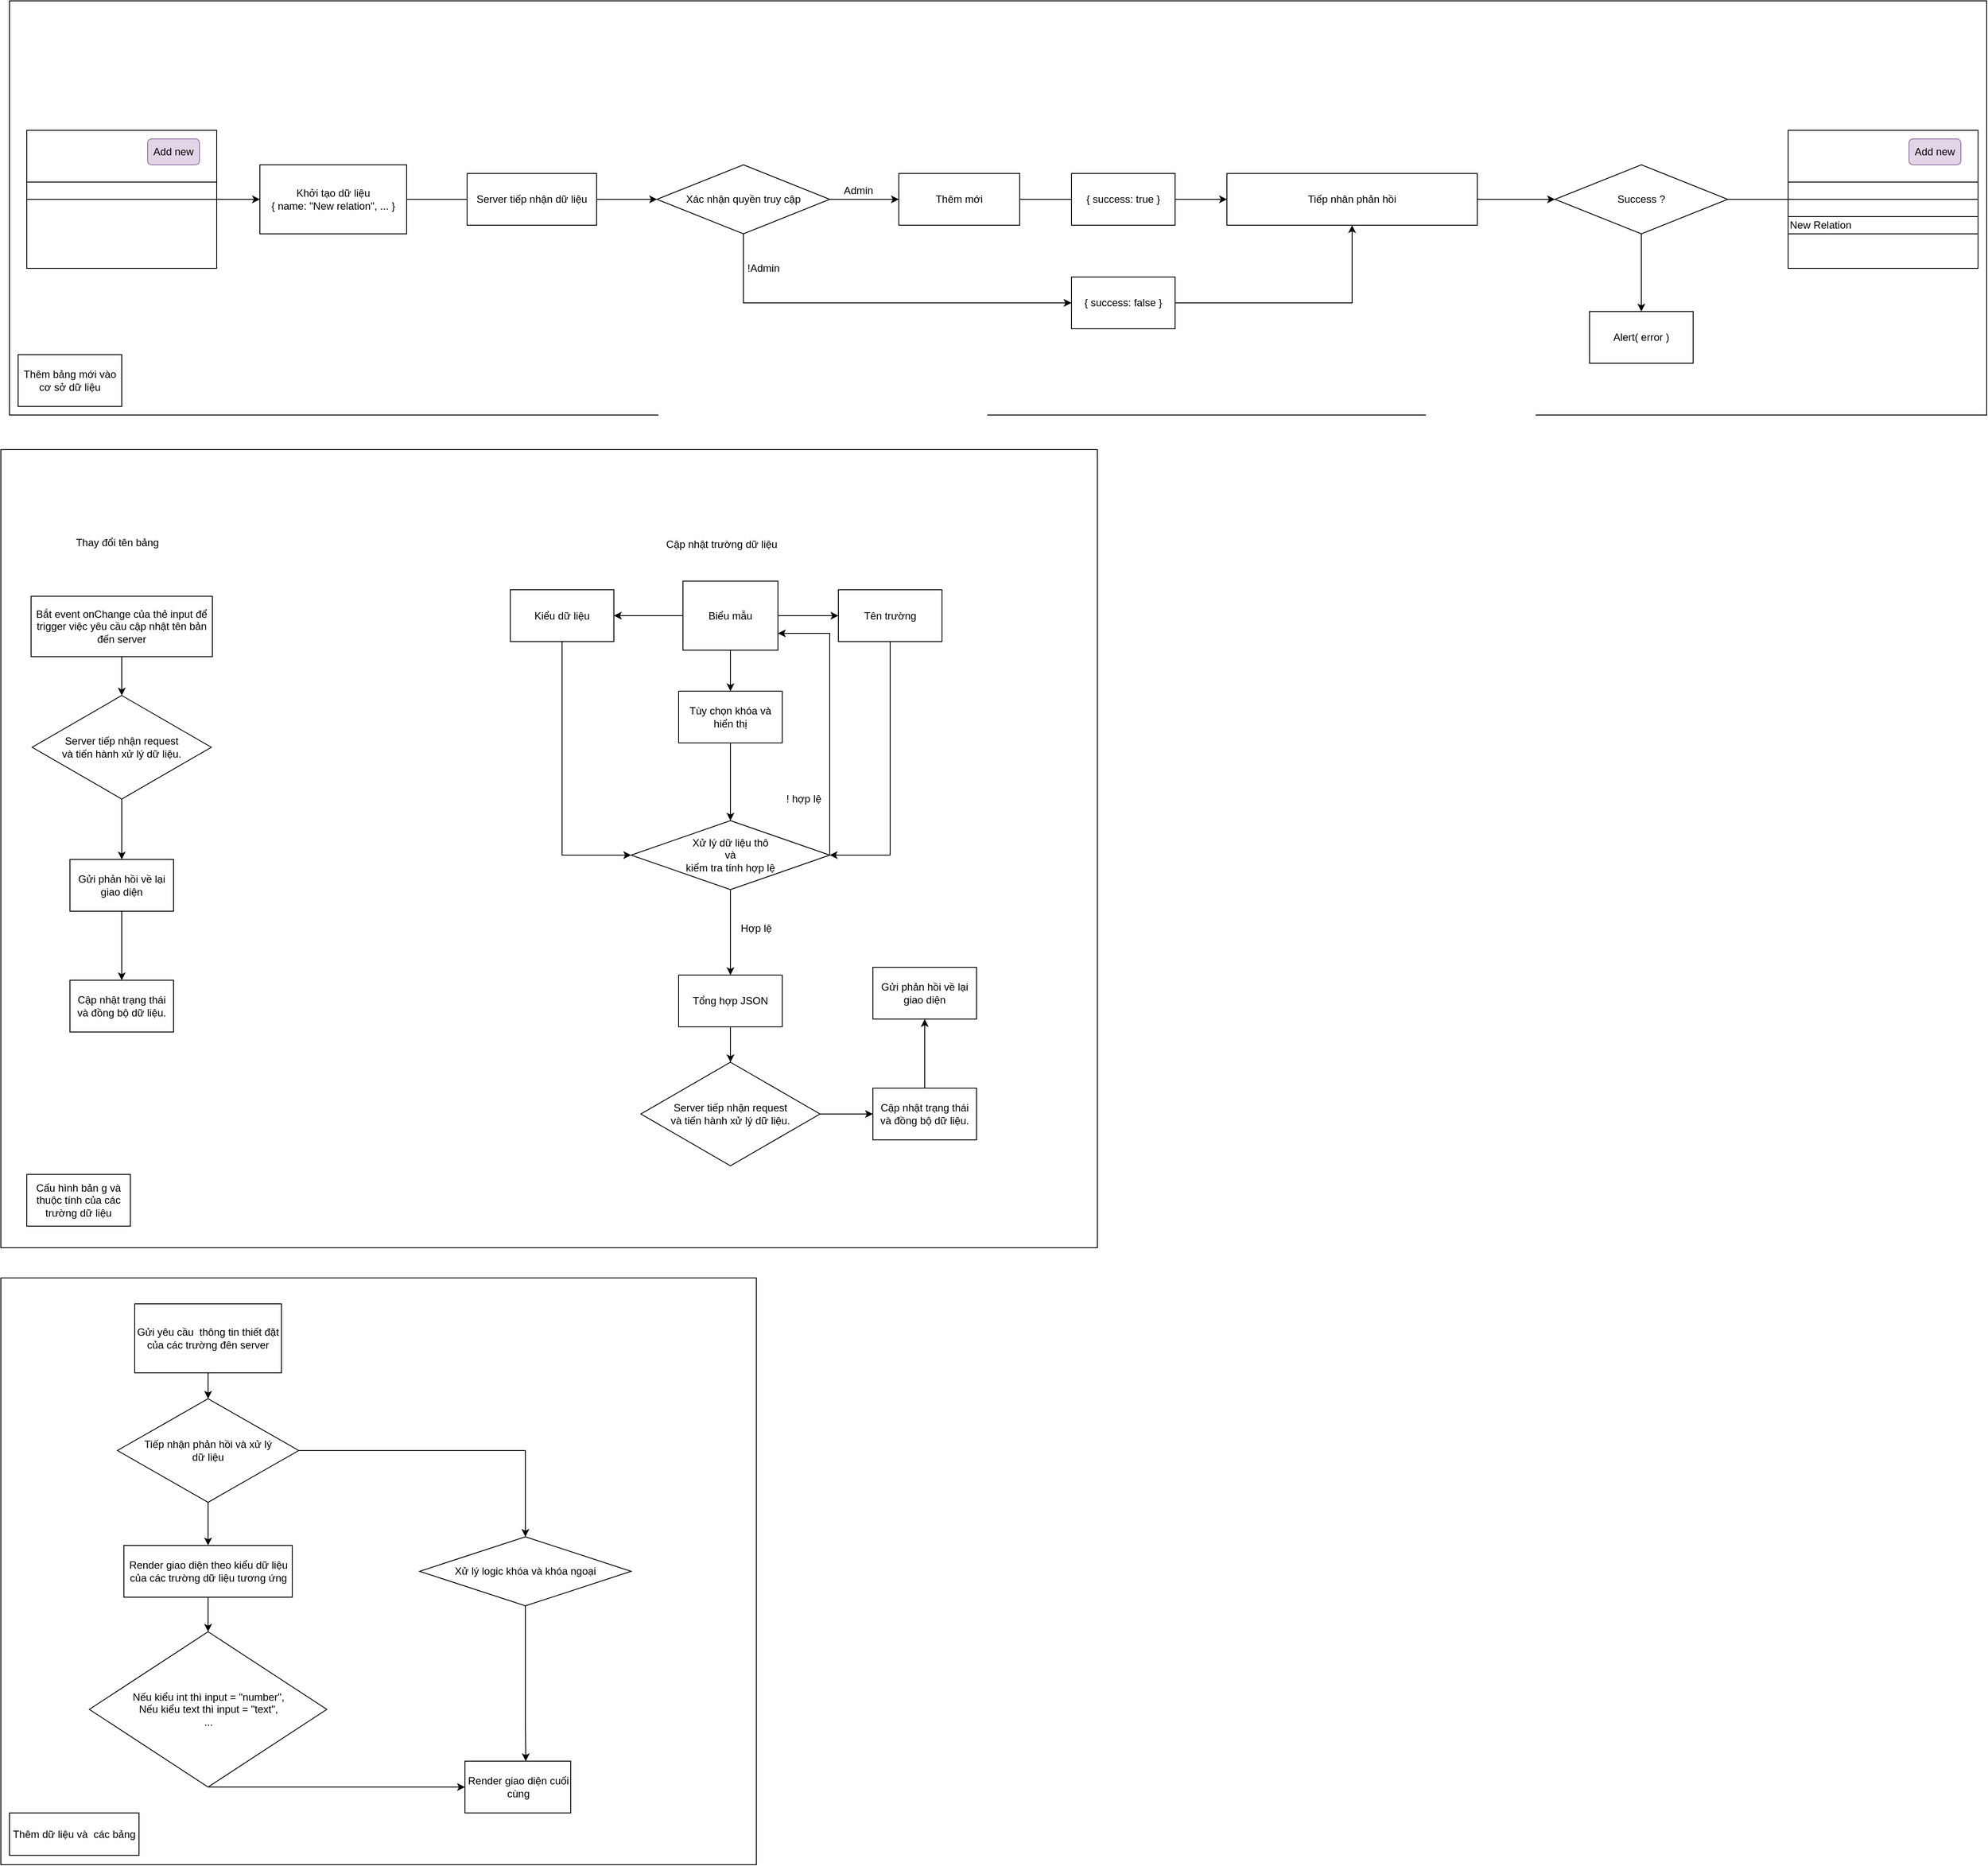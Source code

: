 <mxfile version="20.6.0" type="github">
  <diagram id="C5RBs43oDa-KdzZeNtuy" name="Page-1">
    <mxGraphModel dx="1360" dy="834" grid="1" gridSize="10" guides="1" tooltips="1" connect="1" arrows="1" fold="1" page="1" pageScale="1" pageWidth="827" pageHeight="1169" math="0" shadow="0">
      <root>
        <mxCell id="WIyWlLk6GJQsqaUBKTNV-0" />
        <mxCell id="WIyWlLk6GJQsqaUBKTNV-1" parent="WIyWlLk6GJQsqaUBKTNV-0" />
        <mxCell id="XWecdgJLz6n113rmZtf5-0" value="" style="rounded=0;whiteSpace=wrap;html=1;" vertex="1" parent="WIyWlLk6GJQsqaUBKTNV-1">
          <mxGeometry x="30" y="40" width="2290" height="480" as="geometry" />
        </mxCell>
        <mxCell id="XWecdgJLz6n113rmZtf5-1" value="Thêm bảng mới vào cơ sở dữ liệu" style="rounded=0;whiteSpace=wrap;html=1;" vertex="1" parent="WIyWlLk6GJQsqaUBKTNV-1">
          <mxGeometry x="40" y="450" width="120" height="60" as="geometry" />
        </mxCell>
        <mxCell id="XWecdgJLz6n113rmZtf5-10" value="" style="endArrow=classic;html=1;rounded=0;exitX=1;exitY=0.5;exitDx=0;exitDy=0;" edge="1" parent="WIyWlLk6GJQsqaUBKTNV-1" source="XWecdgJLz6n113rmZtf5-3" target="XWecdgJLz6n113rmZtf5-11">
          <mxGeometry width="50" height="50" relative="1" as="geometry">
            <mxPoint x="390" y="350" as="sourcePoint" />
            <mxPoint x="440" y="300" as="targetPoint" />
          </mxGeometry>
        </mxCell>
        <mxCell id="XWecdgJLz6n113rmZtf5-11" value="Khởi tạo dữ liệu&lt;br&gt;{ name: &quot;New relation&quot;, ... }" style="rounded=0;whiteSpace=wrap;html=1;" vertex="1" parent="WIyWlLk6GJQsqaUBKTNV-1">
          <mxGeometry x="320" y="230" width="170" height="80" as="geometry" />
        </mxCell>
        <mxCell id="XWecdgJLz6n113rmZtf5-26" value="" style="edgeStyle=orthogonalEdgeStyle;rounded=0;orthogonalLoop=1;jettySize=auto;html=1;" edge="1" parent="WIyWlLk6GJQsqaUBKTNV-1" source="XWecdgJLz6n113rmZtf5-12" target="XWecdgJLz6n113rmZtf5-25">
          <mxGeometry relative="1" as="geometry" />
        </mxCell>
        <mxCell id="XWecdgJLz6n113rmZtf5-38" style="edgeStyle=orthogonalEdgeStyle;rounded=0;orthogonalLoop=1;jettySize=auto;html=1;entryX=0;entryY=0.5;entryDx=0;entryDy=0;" edge="1" parent="WIyWlLk6GJQsqaUBKTNV-1" source="XWecdgJLz6n113rmZtf5-12" target="XWecdgJLz6n113rmZtf5-34">
          <mxGeometry relative="1" as="geometry">
            <Array as="points">
              <mxPoint x="880" y="390" />
            </Array>
          </mxGeometry>
        </mxCell>
        <mxCell id="XWecdgJLz6n113rmZtf5-12" value="Xác nhận quyền truy cập" style="rhombus;whiteSpace=wrap;html=1;" vertex="1" parent="WIyWlLk6GJQsqaUBKTNV-1">
          <mxGeometry x="780" y="230" width="200" height="80" as="geometry" />
        </mxCell>
        <mxCell id="XWecdgJLz6n113rmZtf5-16" value="Thêm mới" style="rounded=0;whiteSpace=wrap;html=1;" vertex="1" parent="WIyWlLk6GJQsqaUBKTNV-1">
          <mxGeometry x="1060" y="240" width="140" height="60" as="geometry" />
        </mxCell>
        <mxCell id="XWecdgJLz6n113rmZtf5-18" value="" style="endArrow=classic;html=1;rounded=0;exitX=1;exitY=0.5;exitDx=0;exitDy=0;" edge="1" parent="WIyWlLk6GJQsqaUBKTNV-1" source="XWecdgJLz6n113rmZtf5-11" target="XWecdgJLz6n113rmZtf5-12">
          <mxGeometry width="50" height="50" relative="1" as="geometry">
            <mxPoint x="820" y="240" as="sourcePoint" />
            <mxPoint x="870" y="190" as="targetPoint" />
          </mxGeometry>
        </mxCell>
        <mxCell id="XWecdgJLz6n113rmZtf5-19" value="" style="endArrow=classic;html=1;rounded=0;exitX=1;exitY=0.5;exitDx=0;exitDy=0;entryX=0;entryY=0.5;entryDx=0;entryDy=0;" edge="1" parent="WIyWlLk6GJQsqaUBKTNV-1" source="XWecdgJLz6n113rmZtf5-12" target="XWecdgJLz6n113rmZtf5-16">
          <mxGeometry width="50" height="50" relative="1" as="geometry">
            <mxPoint x="820" y="240" as="sourcePoint" />
            <mxPoint x="870" y="190" as="targetPoint" />
          </mxGeometry>
        </mxCell>
        <mxCell id="XWecdgJLz6n113rmZtf5-23" value="Server tiếp nhận dữ liệu" style="rounded=0;whiteSpace=wrap;html=1;" vertex="1" parent="WIyWlLk6GJQsqaUBKTNV-1">
          <mxGeometry x="560" y="240" width="150" height="60" as="geometry" />
        </mxCell>
        <mxCell id="XWecdgJLz6n113rmZtf5-24" value="Admin&amp;nbsp;" style="text;html=1;strokeColor=none;fillColor=none;align=center;verticalAlign=middle;whiteSpace=wrap;rounded=0;" vertex="1" parent="WIyWlLk6GJQsqaUBKTNV-1">
          <mxGeometry x="950" y="220" width="130" height="80" as="geometry" />
        </mxCell>
        <mxCell id="XWecdgJLz6n113rmZtf5-41" value="" style="edgeStyle=orthogonalEdgeStyle;rounded=0;orthogonalLoop=1;jettySize=auto;html=1;" edge="1" parent="WIyWlLk6GJQsqaUBKTNV-1" source="XWecdgJLz6n113rmZtf5-25" target="XWecdgJLz6n113rmZtf5-40">
          <mxGeometry relative="1" as="geometry" />
        </mxCell>
        <mxCell id="XWecdgJLz6n113rmZtf5-25" value="Tiếp nhân phản hồi" style="whiteSpace=wrap;html=1;" vertex="1" parent="WIyWlLk6GJQsqaUBKTNV-1">
          <mxGeometry x="1440" y="240" width="290" height="60" as="geometry" />
        </mxCell>
        <mxCell id="XWecdgJLz6n113rmZtf5-30" value="!Admin&amp;nbsp;" style="text;html=1;strokeColor=none;fillColor=none;align=center;verticalAlign=middle;whiteSpace=wrap;rounded=0;" vertex="1" parent="WIyWlLk6GJQsqaUBKTNV-1">
          <mxGeometry x="840" y="310" width="130" height="80" as="geometry" />
        </mxCell>
        <mxCell id="XWecdgJLz6n113rmZtf5-33" value="{ success: true }" style="rounded=0;whiteSpace=wrap;html=1;" vertex="1" parent="WIyWlLk6GJQsqaUBKTNV-1">
          <mxGeometry x="1260" y="240" width="120" height="60" as="geometry" />
        </mxCell>
        <mxCell id="XWecdgJLz6n113rmZtf5-39" style="edgeStyle=orthogonalEdgeStyle;rounded=0;orthogonalLoop=1;jettySize=auto;html=1;entryX=0.5;entryY=1;entryDx=0;entryDy=0;" edge="1" parent="WIyWlLk6GJQsqaUBKTNV-1" source="XWecdgJLz6n113rmZtf5-34" target="XWecdgJLz6n113rmZtf5-25">
          <mxGeometry relative="1" as="geometry">
            <Array as="points">
              <mxPoint x="1585" y="390" />
            </Array>
          </mxGeometry>
        </mxCell>
        <mxCell id="XWecdgJLz6n113rmZtf5-34" value="{ success: false }" style="rounded=0;whiteSpace=wrap;html=1;" vertex="1" parent="WIyWlLk6GJQsqaUBKTNV-1">
          <mxGeometry x="1260" y="360" width="120" height="60" as="geometry" />
        </mxCell>
        <mxCell id="XWecdgJLz6n113rmZtf5-43" value="" style="edgeStyle=orthogonalEdgeStyle;rounded=0;orthogonalLoop=1;jettySize=auto;html=1;" edge="1" parent="WIyWlLk6GJQsqaUBKTNV-1" source="XWecdgJLz6n113rmZtf5-40" target="XWecdgJLz6n113rmZtf5-42">
          <mxGeometry relative="1" as="geometry" />
        </mxCell>
        <mxCell id="XWecdgJLz6n113rmZtf5-53" value="" style="edgeStyle=orthogonalEdgeStyle;rounded=0;orthogonalLoop=1;jettySize=auto;html=1;" edge="1" parent="WIyWlLk6GJQsqaUBKTNV-1" source="XWecdgJLz6n113rmZtf5-40" target="XWecdgJLz6n113rmZtf5-52">
          <mxGeometry relative="1" as="geometry" />
        </mxCell>
        <mxCell id="XWecdgJLz6n113rmZtf5-40" value="Success ?" style="rhombus;whiteSpace=wrap;html=1;" vertex="1" parent="WIyWlLk6GJQsqaUBKTNV-1">
          <mxGeometry x="1820" y="230" width="200" height="80" as="geometry" />
        </mxCell>
        <mxCell id="XWecdgJLz6n113rmZtf5-42" value="" style="whiteSpace=wrap;html=1;" vertex="1" parent="WIyWlLk6GJQsqaUBKTNV-1">
          <mxGeometry x="2140" y="240" width="120" height="60" as="geometry" />
        </mxCell>
        <mxCell id="XWecdgJLz6n113rmZtf5-44" value="" style="group" vertex="1" connectable="0" parent="WIyWlLk6GJQsqaUBKTNV-1">
          <mxGeometry x="50" y="190" width="220" height="160" as="geometry" />
        </mxCell>
        <mxCell id="XWecdgJLz6n113rmZtf5-46" value="" style="group" vertex="1" connectable="0" parent="XWecdgJLz6n113rmZtf5-44">
          <mxGeometry width="220" height="160" as="geometry" />
        </mxCell>
        <mxCell id="XWecdgJLz6n113rmZtf5-3" value="" style="rounded=0;whiteSpace=wrap;html=1;" vertex="1" parent="XWecdgJLz6n113rmZtf5-46">
          <mxGeometry width="220" height="160" as="geometry" />
        </mxCell>
        <mxCell id="XWecdgJLz6n113rmZtf5-4" value="Add new" style="rounded=1;whiteSpace=wrap;html=1;fillColor=#e1d5e7;strokeColor=#9673a6;" vertex="1" parent="XWecdgJLz6n113rmZtf5-46">
          <mxGeometry x="140" y="10" width="60" height="30" as="geometry" />
        </mxCell>
        <mxCell id="XWecdgJLz6n113rmZtf5-8" value="" style="rounded=0;whiteSpace=wrap;html=1;" vertex="1" parent="XWecdgJLz6n113rmZtf5-46">
          <mxGeometry y="60" width="220" height="20" as="geometry" />
        </mxCell>
        <mxCell id="XWecdgJLz6n113rmZtf5-47" value="" style="group" vertex="1" connectable="0" parent="WIyWlLk6GJQsqaUBKTNV-1">
          <mxGeometry x="2090" y="190" width="220" height="160" as="geometry" />
        </mxCell>
        <mxCell id="XWecdgJLz6n113rmZtf5-48" value="" style="rounded=0;whiteSpace=wrap;html=1;" vertex="1" parent="XWecdgJLz6n113rmZtf5-47">
          <mxGeometry width="220" height="160" as="geometry" />
        </mxCell>
        <mxCell id="XWecdgJLz6n113rmZtf5-49" value="Add new" style="rounded=1;whiteSpace=wrap;html=1;fillColor=#e1d5e7;strokeColor=#9673a6;" vertex="1" parent="XWecdgJLz6n113rmZtf5-47">
          <mxGeometry x="140" y="10" width="60" height="30" as="geometry" />
        </mxCell>
        <mxCell id="XWecdgJLz6n113rmZtf5-50" value="" style="rounded=0;whiteSpace=wrap;html=1;" vertex="1" parent="XWecdgJLz6n113rmZtf5-47">
          <mxGeometry y="60" width="220" height="20" as="geometry" />
        </mxCell>
        <mxCell id="XWecdgJLz6n113rmZtf5-51" value="New Relation" style="rounded=0;whiteSpace=wrap;html=1;align=left;" vertex="1" parent="XWecdgJLz6n113rmZtf5-47">
          <mxGeometry y="100" width="220" height="20" as="geometry" />
        </mxCell>
        <mxCell id="XWecdgJLz6n113rmZtf5-52" value="Alert( error )" style="whiteSpace=wrap;html=1;" vertex="1" parent="WIyWlLk6GJQsqaUBKTNV-1">
          <mxGeometry x="1860" y="400" width="120" height="60" as="geometry" />
        </mxCell>
        <mxCell id="XWecdgJLz6n113rmZtf5-54" value="" style="rounded=0;whiteSpace=wrap;html=1;" vertex="1" parent="WIyWlLk6GJQsqaUBKTNV-1">
          <mxGeometry x="20" y="560" width="1270" height="925" as="geometry" />
        </mxCell>
        <mxCell id="XWecdgJLz6n113rmZtf5-55" value="Cấu hình bản g và thuộc tính của các trường dữ liệu" style="rounded=0;whiteSpace=wrap;html=1;" vertex="1" parent="WIyWlLk6GJQsqaUBKTNV-1">
          <mxGeometry x="50" y="1400" width="120" height="60" as="geometry" />
        </mxCell>
        <mxCell id="XWecdgJLz6n113rmZtf5-75" value="Thay đổi tên bảng" style="text;html=1;strokeColor=none;fillColor=none;align=center;verticalAlign=middle;whiteSpace=wrap;rounded=0;" vertex="1" parent="WIyWlLk6GJQsqaUBKTNV-1">
          <mxGeometry x="50" y="640" width="210" height="55" as="geometry" />
        </mxCell>
        <mxCell id="XWecdgJLz6n113rmZtf5-76" value="Cập nhật trường dữ liệu" style="text;html=1;strokeColor=none;fillColor=none;align=center;verticalAlign=middle;whiteSpace=wrap;rounded=0;" vertex="1" parent="WIyWlLk6GJQsqaUBKTNV-1">
          <mxGeometry x="715" y="640" width="280" height="60" as="geometry" />
        </mxCell>
        <mxCell id="XWecdgJLz6n113rmZtf5-79" value="" style="edgeStyle=orthogonalEdgeStyle;rounded=0;orthogonalLoop=1;jettySize=auto;html=1;" edge="1" parent="WIyWlLk6GJQsqaUBKTNV-1" source="XWecdgJLz6n113rmZtf5-77" target="XWecdgJLz6n113rmZtf5-78">
          <mxGeometry relative="1" as="geometry" />
        </mxCell>
        <mxCell id="XWecdgJLz6n113rmZtf5-82" value="" style="edgeStyle=orthogonalEdgeStyle;rounded=0;orthogonalLoop=1;jettySize=auto;html=1;" edge="1" parent="WIyWlLk6GJQsqaUBKTNV-1" source="XWecdgJLz6n113rmZtf5-77" target="XWecdgJLz6n113rmZtf5-81">
          <mxGeometry relative="1" as="geometry" />
        </mxCell>
        <mxCell id="XWecdgJLz6n113rmZtf5-83" style="edgeStyle=orthogonalEdgeStyle;rounded=0;orthogonalLoop=1;jettySize=auto;html=1;" edge="1" parent="WIyWlLk6GJQsqaUBKTNV-1" source="XWecdgJLz6n113rmZtf5-77" target="XWecdgJLz6n113rmZtf5-80">
          <mxGeometry relative="1" as="geometry" />
        </mxCell>
        <mxCell id="XWecdgJLz6n113rmZtf5-77" value="Biểu mẫu" style="rounded=0;whiteSpace=wrap;html=1;" vertex="1" parent="WIyWlLk6GJQsqaUBKTNV-1">
          <mxGeometry x="810" y="712.5" width="110" height="80" as="geometry" />
        </mxCell>
        <mxCell id="XWecdgJLz6n113rmZtf5-86" style="edgeStyle=orthogonalEdgeStyle;rounded=0;orthogonalLoop=1;jettySize=auto;html=1;" edge="1" parent="WIyWlLk6GJQsqaUBKTNV-1" source="XWecdgJLz6n113rmZtf5-78" target="XWecdgJLz6n113rmZtf5-84">
          <mxGeometry relative="1" as="geometry">
            <Array as="points">
              <mxPoint x="1050" y="1030" />
            </Array>
          </mxGeometry>
        </mxCell>
        <mxCell id="XWecdgJLz6n113rmZtf5-78" value="Tên trường" style="whiteSpace=wrap;html=1;rounded=0;" vertex="1" parent="WIyWlLk6GJQsqaUBKTNV-1">
          <mxGeometry x="990" y="722.5" width="120" height="60" as="geometry" />
        </mxCell>
        <mxCell id="XWecdgJLz6n113rmZtf5-85" value="" style="edgeStyle=orthogonalEdgeStyle;rounded=0;orthogonalLoop=1;jettySize=auto;html=1;" edge="1" parent="WIyWlLk6GJQsqaUBKTNV-1" source="XWecdgJLz6n113rmZtf5-80" target="XWecdgJLz6n113rmZtf5-84">
          <mxGeometry relative="1" as="geometry">
            <Array as="points">
              <mxPoint x="670" y="1030" />
            </Array>
          </mxGeometry>
        </mxCell>
        <mxCell id="XWecdgJLz6n113rmZtf5-80" value="Kiểu dữ liệu" style="rounded=0;whiteSpace=wrap;html=1;" vertex="1" parent="WIyWlLk6GJQsqaUBKTNV-1">
          <mxGeometry x="610" y="722.5" width="120" height="60" as="geometry" />
        </mxCell>
        <mxCell id="XWecdgJLz6n113rmZtf5-87" style="edgeStyle=orthogonalEdgeStyle;rounded=0;orthogonalLoop=1;jettySize=auto;html=1;" edge="1" parent="WIyWlLk6GJQsqaUBKTNV-1" source="XWecdgJLz6n113rmZtf5-81" target="XWecdgJLz6n113rmZtf5-84">
          <mxGeometry relative="1" as="geometry" />
        </mxCell>
        <mxCell id="XWecdgJLz6n113rmZtf5-81" value="Tùy chọn khóa và hiển thị" style="whiteSpace=wrap;html=1;rounded=0;" vertex="1" parent="WIyWlLk6GJQsqaUBKTNV-1">
          <mxGeometry x="805" y="840" width="120" height="60" as="geometry" />
        </mxCell>
        <mxCell id="XWecdgJLz6n113rmZtf5-89" value="" style="edgeStyle=orthogonalEdgeStyle;rounded=0;orthogonalLoop=1;jettySize=auto;html=1;" edge="1" parent="WIyWlLk6GJQsqaUBKTNV-1" source="XWecdgJLz6n113rmZtf5-84" target="XWecdgJLz6n113rmZtf5-88">
          <mxGeometry relative="1" as="geometry" />
        </mxCell>
        <mxCell id="XWecdgJLz6n113rmZtf5-91" style="edgeStyle=orthogonalEdgeStyle;rounded=0;orthogonalLoop=1;jettySize=auto;html=1;entryX=1;entryY=0.75;entryDx=0;entryDy=0;" edge="1" parent="WIyWlLk6GJQsqaUBKTNV-1" source="XWecdgJLz6n113rmZtf5-84" target="XWecdgJLz6n113rmZtf5-77">
          <mxGeometry relative="1" as="geometry">
            <Array as="points">
              <mxPoint x="980" y="773" />
              <mxPoint x="920" y="773" />
            </Array>
          </mxGeometry>
        </mxCell>
        <mxCell id="XWecdgJLz6n113rmZtf5-84" value="Xử lý dữ liệu thô &lt;br&gt;và &lt;br&gt;kiểm tra tính hợp lệ" style="rhombus;whiteSpace=wrap;html=1;rounded=0;" vertex="1" parent="WIyWlLk6GJQsqaUBKTNV-1">
          <mxGeometry x="750" y="990" width="230" height="80" as="geometry" />
        </mxCell>
        <mxCell id="XWecdgJLz6n113rmZtf5-97" style="edgeStyle=orthogonalEdgeStyle;rounded=0;orthogonalLoop=1;jettySize=auto;html=1;" edge="1" parent="WIyWlLk6GJQsqaUBKTNV-1" source="XWecdgJLz6n113rmZtf5-88" target="XWecdgJLz6n113rmZtf5-94">
          <mxGeometry relative="1" as="geometry" />
        </mxCell>
        <mxCell id="XWecdgJLz6n113rmZtf5-88" value="Tổng hợp JSON" style="whiteSpace=wrap;html=1;rounded=0;" vertex="1" parent="WIyWlLk6GJQsqaUBKTNV-1">
          <mxGeometry x="805" y="1169" width="120" height="60" as="geometry" />
        </mxCell>
        <mxCell id="XWecdgJLz6n113rmZtf5-92" value="Hợp lệ" style="text;html=1;strokeColor=none;fillColor=none;align=center;verticalAlign=middle;whiteSpace=wrap;rounded=0;" vertex="1" parent="WIyWlLk6GJQsqaUBKTNV-1">
          <mxGeometry x="865" y="1100" width="60" height="30" as="geometry" />
        </mxCell>
        <mxCell id="XWecdgJLz6n113rmZtf5-93" value="! hợp lệ" style="text;html=1;strokeColor=none;fillColor=none;align=center;verticalAlign=middle;whiteSpace=wrap;rounded=0;" vertex="1" parent="WIyWlLk6GJQsqaUBKTNV-1">
          <mxGeometry x="920" y="950" width="60" height="30" as="geometry" />
        </mxCell>
        <mxCell id="XWecdgJLz6n113rmZtf5-74" value="" style="group" vertex="1" connectable="0" parent="WIyWlLk6GJQsqaUBKTNV-1">
          <mxGeometry x="55" y="730" width="210" height="505" as="geometry" />
        </mxCell>
        <mxCell id="XWecdgJLz6n113rmZtf5-57" value="Bắt event onChange của thẻ input để trigger việc yêu cầu cập nhật tên bản đến server" style="rounded=0;whiteSpace=wrap;html=1;" vertex="1" parent="XWecdgJLz6n113rmZtf5-74">
          <mxGeometry width="210" height="70" as="geometry" />
        </mxCell>
        <mxCell id="XWecdgJLz6n113rmZtf5-64" value="Gửi phản hồi về lại giao diện" style="whiteSpace=wrap;html=1;rounded=0;" vertex="1" parent="XWecdgJLz6n113rmZtf5-74">
          <mxGeometry x="45" y="305" width="120" height="60" as="geometry" />
        </mxCell>
        <mxCell id="XWecdgJLz6n113rmZtf5-66" value="Cập nhật trạng thái và đồng bộ dữ liệu." style="whiteSpace=wrap;html=1;rounded=0;" vertex="1" parent="XWecdgJLz6n113rmZtf5-74">
          <mxGeometry x="45" y="445" width="120" height="60" as="geometry" />
        </mxCell>
        <mxCell id="XWecdgJLz6n113rmZtf5-69" value="Server tiếp nhận request &lt;br&gt;và tiến hành xử lý dữ liệu." style="rhombus;whiteSpace=wrap;html=1;" vertex="1" parent="XWecdgJLz6n113rmZtf5-74">
          <mxGeometry x="1.25" y="115" width="207.5" height="120" as="geometry" />
        </mxCell>
        <mxCell id="XWecdgJLz6n113rmZtf5-67" value="" style="edgeStyle=orthogonalEdgeStyle;rounded=0;orthogonalLoop=1;jettySize=auto;html=1;" edge="1" parent="XWecdgJLz6n113rmZtf5-74" source="XWecdgJLz6n113rmZtf5-64" target="XWecdgJLz6n113rmZtf5-66">
          <mxGeometry relative="1" as="geometry" />
        </mxCell>
        <mxCell id="XWecdgJLz6n113rmZtf5-71" style="edgeStyle=orthogonalEdgeStyle;rounded=0;orthogonalLoop=1;jettySize=auto;html=1;" edge="1" parent="XWecdgJLz6n113rmZtf5-74" source="XWecdgJLz6n113rmZtf5-57" target="XWecdgJLz6n113rmZtf5-69">
          <mxGeometry relative="1" as="geometry" />
        </mxCell>
        <mxCell id="XWecdgJLz6n113rmZtf5-72" style="edgeStyle=orthogonalEdgeStyle;rounded=0;orthogonalLoop=1;jettySize=auto;html=1;" edge="1" parent="XWecdgJLz6n113rmZtf5-74" source="XWecdgJLz6n113rmZtf5-69" target="XWecdgJLz6n113rmZtf5-64">
          <mxGeometry relative="1" as="geometry" />
        </mxCell>
        <mxCell id="XWecdgJLz6n113rmZtf5-98" style="edgeStyle=orthogonalEdgeStyle;rounded=0;orthogonalLoop=1;jettySize=auto;html=1;" edge="1" parent="WIyWlLk6GJQsqaUBKTNV-1" source="XWecdgJLz6n113rmZtf5-94" target="XWecdgJLz6n113rmZtf5-96">
          <mxGeometry relative="1" as="geometry" />
        </mxCell>
        <mxCell id="XWecdgJLz6n113rmZtf5-94" value="Server tiếp nhận request &lt;br&gt;và tiến hành xử lý dữ liệu." style="rhombus;whiteSpace=wrap;html=1;" vertex="1" parent="WIyWlLk6GJQsqaUBKTNV-1">
          <mxGeometry x="761.25" y="1270" width="207.5" height="120" as="geometry" />
        </mxCell>
        <mxCell id="XWecdgJLz6n113rmZtf5-95" value="Gửi phản hồi về lại giao diện" style="whiteSpace=wrap;html=1;rounded=0;" vertex="1" parent="WIyWlLk6GJQsqaUBKTNV-1">
          <mxGeometry x="1030" y="1160" width="120" height="60" as="geometry" />
        </mxCell>
        <mxCell id="XWecdgJLz6n113rmZtf5-99" style="edgeStyle=orthogonalEdgeStyle;rounded=0;orthogonalLoop=1;jettySize=auto;html=1;" edge="1" parent="WIyWlLk6GJQsqaUBKTNV-1" source="XWecdgJLz6n113rmZtf5-96" target="XWecdgJLz6n113rmZtf5-95">
          <mxGeometry relative="1" as="geometry" />
        </mxCell>
        <mxCell id="XWecdgJLz6n113rmZtf5-96" value="Cập nhật trạng thái và đồng bộ dữ liệu." style="whiteSpace=wrap;html=1;rounded=0;" vertex="1" parent="WIyWlLk6GJQsqaUBKTNV-1">
          <mxGeometry x="1030" y="1300" width="120" height="60" as="geometry" />
        </mxCell>
        <mxCell id="XWecdgJLz6n113rmZtf5-103" value="" style="rounded=0;whiteSpace=wrap;html=1;container=1;" vertex="1" parent="WIyWlLk6GJQsqaUBKTNV-1">
          <mxGeometry x="20" y="1520" width="875" height="680" as="geometry" />
        </mxCell>
        <mxCell id="XWecdgJLz6n113rmZtf5-105" value="Thêm dữ liệu và&amp;nbsp; các bảng" style="rounded=0;whiteSpace=wrap;html=1;" vertex="1" parent="XWecdgJLz6n113rmZtf5-103">
          <mxGeometry x="10" y="620" width="150" height="49.16" as="geometry" />
        </mxCell>
        <mxCell id="XWecdgJLz6n113rmZtf5-108" value="Gửi yêu cầu&amp;nbsp; thông tin thiết đặt của các trường đên server" style="rounded=0;whiteSpace=wrap;html=1;" vertex="1" parent="WIyWlLk6GJQsqaUBKTNV-1">
          <mxGeometry x="175" y="1550" width="170" height="80" as="geometry" />
        </mxCell>
        <mxCell id="XWecdgJLz6n113rmZtf5-125" style="edgeStyle=orthogonalEdgeStyle;rounded=0;orthogonalLoop=1;jettySize=auto;html=1;entryX=0.5;entryY=0;entryDx=0;entryDy=0;" edge="1" parent="WIyWlLk6GJQsqaUBKTNV-1" source="XWecdgJLz6n113rmZtf5-109" target="XWecdgJLz6n113rmZtf5-114">
          <mxGeometry relative="1" as="geometry" />
        </mxCell>
        <mxCell id="XWecdgJLz6n113rmZtf5-109" value="Tiếp nhận phản hồi và xử lý &lt;br&gt;dữ liệu" style="rhombus;whiteSpace=wrap;html=1;" vertex="1" parent="WIyWlLk6GJQsqaUBKTNV-1">
          <mxGeometry x="155" y="1660" width="210" height="120" as="geometry" />
        </mxCell>
        <mxCell id="XWecdgJLz6n113rmZtf5-123" style="edgeStyle=orthogonalEdgeStyle;rounded=0;orthogonalLoop=1;jettySize=auto;html=1;" edge="1" parent="WIyWlLk6GJQsqaUBKTNV-1" source="XWecdgJLz6n113rmZtf5-108" target="XWecdgJLz6n113rmZtf5-109">
          <mxGeometry relative="1" as="geometry" />
        </mxCell>
        <mxCell id="XWecdgJLz6n113rmZtf5-110" value="Render giao diện theo kiểu dữ liệu của các trường dữ liệu tương ứng" style="whiteSpace=wrap;html=1;" vertex="1" parent="WIyWlLk6GJQsqaUBKTNV-1">
          <mxGeometry x="162.5" y="1830" width="195" height="60" as="geometry" />
        </mxCell>
        <mxCell id="XWecdgJLz6n113rmZtf5-111" value="" style="edgeStyle=orthogonalEdgeStyle;rounded=0;orthogonalLoop=1;jettySize=auto;html=1;" edge="1" parent="WIyWlLk6GJQsqaUBKTNV-1" source="XWecdgJLz6n113rmZtf5-109" target="XWecdgJLz6n113rmZtf5-110">
          <mxGeometry relative="1" as="geometry" />
        </mxCell>
        <mxCell id="XWecdgJLz6n113rmZtf5-114" value="Xử lý logic khóa và khóa ngoại" style="rhombus;whiteSpace=wrap;html=1;" vertex="1" parent="WIyWlLk6GJQsqaUBKTNV-1">
          <mxGeometry x="505" y="1820" width="245" height="80" as="geometry" />
        </mxCell>
        <mxCell id="XWecdgJLz6n113rmZtf5-116" value="Nếu kiểu int thì input = &quot;number&quot;,&lt;br&gt;Nếu kiểu text thì input = &quot;text&quot;,&lt;br&gt;..." style="rhombus;whiteSpace=wrap;html=1;" vertex="1" parent="WIyWlLk6GJQsqaUBKTNV-1">
          <mxGeometry x="122.5" y="1930" width="275" height="180" as="geometry" />
        </mxCell>
        <mxCell id="XWecdgJLz6n113rmZtf5-117" style="edgeStyle=orthogonalEdgeStyle;rounded=0;orthogonalLoop=1;jettySize=auto;html=1;entryX=0.5;entryY=0;entryDx=0;entryDy=0;" edge="1" parent="WIyWlLk6GJQsqaUBKTNV-1" source="XWecdgJLz6n113rmZtf5-110" target="XWecdgJLz6n113rmZtf5-116">
          <mxGeometry relative="1" as="geometry" />
        </mxCell>
        <mxCell id="XWecdgJLz6n113rmZtf5-120" value="Render giao diện cuối cùng" style="whiteSpace=wrap;html=1;" vertex="1" parent="WIyWlLk6GJQsqaUBKTNV-1">
          <mxGeometry x="557.5" y="2080" width="122.5" height="60" as="geometry" />
        </mxCell>
        <mxCell id="XWecdgJLz6n113rmZtf5-122" style="edgeStyle=orthogonalEdgeStyle;rounded=0;orthogonalLoop=1;jettySize=auto;html=1;" edge="1" parent="WIyWlLk6GJQsqaUBKTNV-1" source="XWecdgJLz6n113rmZtf5-114" target="XWecdgJLz6n113rmZtf5-120">
          <mxGeometry relative="1" as="geometry">
            <Array as="points">
              <mxPoint x="628" y="2040" />
              <mxPoint x="628" y="2040" />
            </Array>
          </mxGeometry>
        </mxCell>
        <mxCell id="XWecdgJLz6n113rmZtf5-121" value="" style="edgeStyle=orthogonalEdgeStyle;rounded=0;orthogonalLoop=1;jettySize=auto;html=1;" edge="1" parent="WIyWlLk6GJQsqaUBKTNV-1" source="XWecdgJLz6n113rmZtf5-116" target="XWecdgJLz6n113rmZtf5-120">
          <mxGeometry relative="1" as="geometry">
            <Array as="points">
              <mxPoint x="420" y="2110" />
              <mxPoint x="420" y="2110" />
            </Array>
          </mxGeometry>
        </mxCell>
      </root>
    </mxGraphModel>
  </diagram>
</mxfile>
